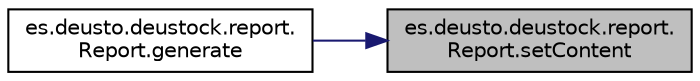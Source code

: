 digraph "es.deusto.deustock.report.Report.setContent"
{
 // LATEX_PDF_SIZE
  edge [fontname="Helvetica",fontsize="10",labelfontname="Helvetica",labelfontsize="10"];
  node [fontname="Helvetica",fontsize="10",shape=record];
  rankdir="RL";
  Node1 [label="es.deusto.deustock.report.\lReport.setContent",height=0.2,width=0.4,color="black", fillcolor="grey75", style="filled", fontcolor="black",tooltip=" "];
  Node1 -> Node2 [dir="back",color="midnightblue",fontsize="10",style="solid",fontname="Helvetica"];
  Node2 [label="es.deusto.deustock.report.\lReport.generate",height=0.2,width=0.4,color="black", fillcolor="white", style="filled",URL="$classes_1_1deusto_1_1deustock_1_1report_1_1_report.html#a3004a7b079a707ad7be05bcab480114f",tooltip=" "];
}
